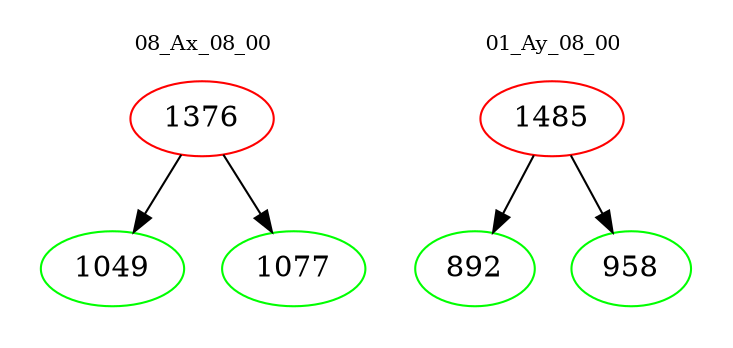 digraph{
subgraph cluster_0 {
color = white
label = "08_Ax_08_00";
fontsize=10;
T0_1376 [label="1376", color="red"]
T0_1376 -> T0_1049 [color="black"]
T0_1049 [label="1049", color="green"]
T0_1376 -> T0_1077 [color="black"]
T0_1077 [label="1077", color="green"]
}
subgraph cluster_1 {
color = white
label = "01_Ay_08_00";
fontsize=10;
T1_1485 [label="1485", color="red"]
T1_1485 -> T1_892 [color="black"]
T1_892 [label="892", color="green"]
T1_1485 -> T1_958 [color="black"]
T1_958 [label="958", color="green"]
}
}
